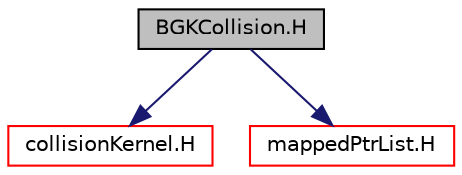 digraph "BGKCollision.H"
{
  bgcolor="transparent";
  edge [fontname="Helvetica",fontsize="10",labelfontname="Helvetica",labelfontsize="10"];
  node [fontname="Helvetica",fontsize="10",shape=record];
  Node0 [label="BGKCollision.H",height=0.2,width=0.4,color="black", fillcolor="grey75", style="filled", fontcolor="black"];
  Node0 -> Node1 [color="midnightblue",fontsize="10",style="solid",fontname="Helvetica"];
  Node1 [label="collisionKernel.H",height=0.2,width=0.4,color="red",URL="$a00515.html"];
  Node0 -> Node22 [color="midnightblue",fontsize="10",style="solid",fontname="Helvetica"];
  Node22 [label="mappedPtrList.H",height=0.2,width=0.4,color="red",URL="$a00023.html"];
}

